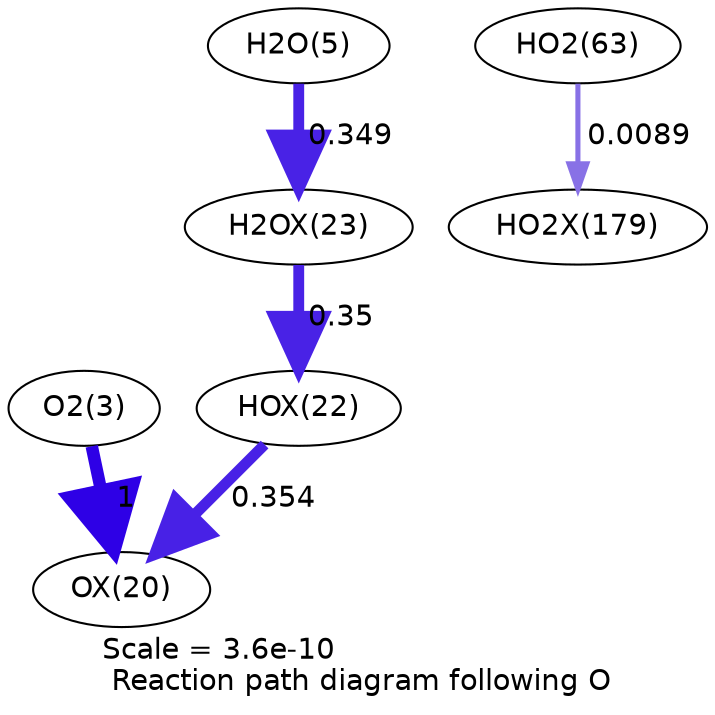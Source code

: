 digraph reaction_paths {
center=1;
s5 -> s54[fontname="Helvetica", penwidth=6, arrowsize=3, color="0.7, 1.5, 0.9"
, label=" 1"];
s56 -> s54[fontname="Helvetica", penwidth=5.22, arrowsize=2.61, color="0.7, 0.854, 0.9"
, label=" 0.354"];
s57 -> s56[fontname="Helvetica", penwidth=5.21, arrowsize=2.6, color="0.7, 0.85, 0.9"
, label=" 0.35"];
s7 -> s57[fontname="Helvetica", penwidth=5.21, arrowsize=2.6, color="0.7, 0.849, 0.9"
, label=" 0.349"];
s28 -> s72[fontname="Helvetica", penwidth=2.44, arrowsize=1.22, color="0.7, 0.509, 0.9"
, label=" 0.0089"];
s5 [ fontname="Helvetica", label="O2(3)"];
s7 [ fontname="Helvetica", label="H2O(5)"];
s28 [ fontname="Helvetica", label="HO2(63)"];
s54 [ fontname="Helvetica", label="OX(20)"];
s56 [ fontname="Helvetica", label="HOX(22)"];
s57 [ fontname="Helvetica", label="H2OX(23)"];
s72 [ fontname="Helvetica", label="HO2X(179)"];
 label = "Scale = 3.6e-10\l Reaction path diagram following O";
 fontname = "Helvetica";
}
